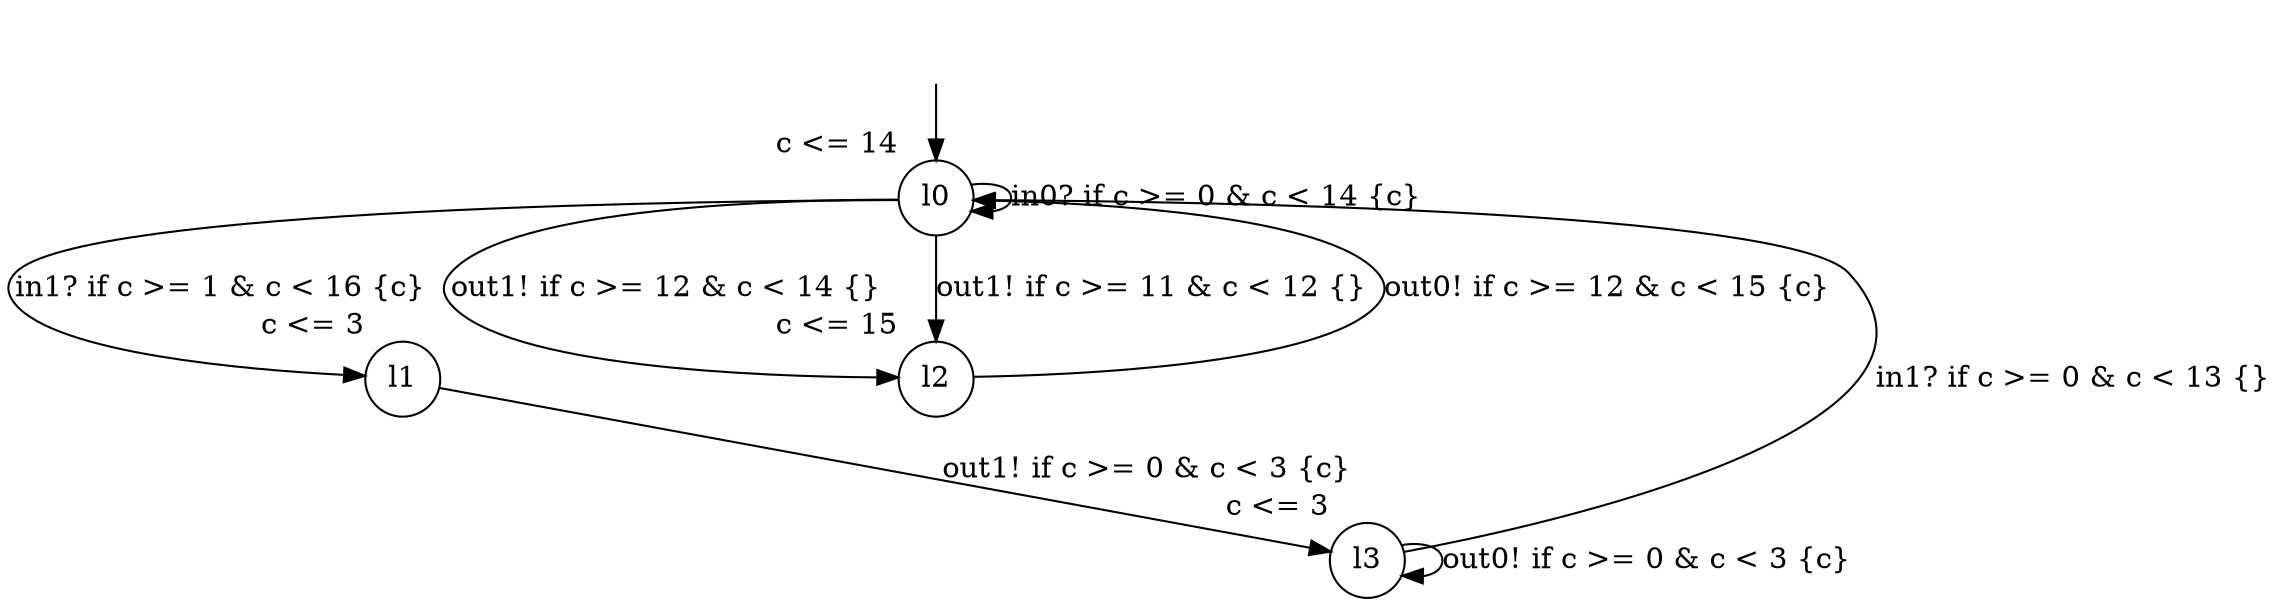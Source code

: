 digraph g {
__start0 [label="" shape="none"];
l0 [shape="circle" margin=0 label="l0", xlabel="c <= 14"];
l1 [shape="circle" margin=0 label="l1", xlabel="c <= 3"];
l2 [shape="circle" margin=0 label="l2", xlabel="c <= 15"];
l3 [shape="circle" margin=0 label="l3", xlabel="c <= 3"];
l0 -> l0 [label="in0? if c >= 0 & c < 14 {c} "];
l0 -> l1 [label="in1? if c >= 1 & c < 16 {c} "];
l0 -> l2 [label="out1! if c >= 12 & c < 14 {} "];
l0 -> l2 [label="out1! if c >= 11 & c < 12 {} "];
l1 -> l3 [label="out1! if c >= 0 & c < 3 {c} "];
l2 -> l0 [label="out0! if c >= 12 & c < 15 {c} "];
l3 -> l0 [label="in1? if c >= 0 & c < 13 {} "];
l3 -> l3 [label="out0! if c >= 0 & c < 3 {c} "];
__start0 -> l0;
}
